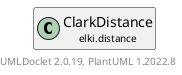 @startuml
    remove .*\.(Instance|Par|Parameterizer|Factory)$
    set namespaceSeparator none
    hide empty fields
    hide empty methods

    class "<size:14>ClarkDistance.Par\n<size:10>elki.distance" as elki.distance.ClarkDistance.Par [[ClarkDistance.Par.html]] {
        +make(): ClarkDistance
    }

    interface "<size:14>Parameterizer\n<size:10>elki.utilities.optionhandling" as elki.utilities.optionhandling.Parameterizer [[../utilities/optionhandling/Parameterizer.html]] {
        {abstract} +make(): Object
    }
    class "<size:14>ClarkDistance\n<size:10>elki.distance" as elki.distance.ClarkDistance [[ClarkDistance.html]]

    elki.utilities.optionhandling.Parameterizer <|.. elki.distance.ClarkDistance.Par
    elki.distance.ClarkDistance +-- elki.distance.ClarkDistance.Par

    center footer UMLDoclet 2.0.19, PlantUML 1.2022.8
@enduml
